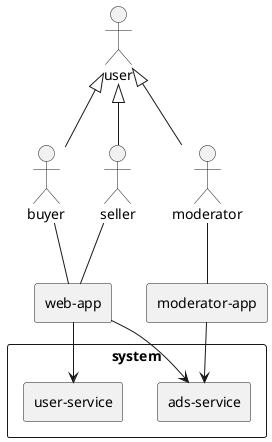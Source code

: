 @startuml
top to bottom direction
skinparam packageStyle rectangle

actor user
actor buyer
actor seller
actor moderator

user <|-- buyer
user <|-- seller
user <|-- moderator

buyer -- (web-app)
seller -- (web-app)
moderator -- (moderator-app)
rectangle system {
    (web-app) -down-> (ads-service)
    (web-app) -down-> (user-service)
    (moderator-app) -down-> (ads-service)
    rectangle web-app {
    }

    rectangle ads-service {
    }

    rectangle moderator-app {
    }

    rectangle user-service {
    }
}
@enduml
